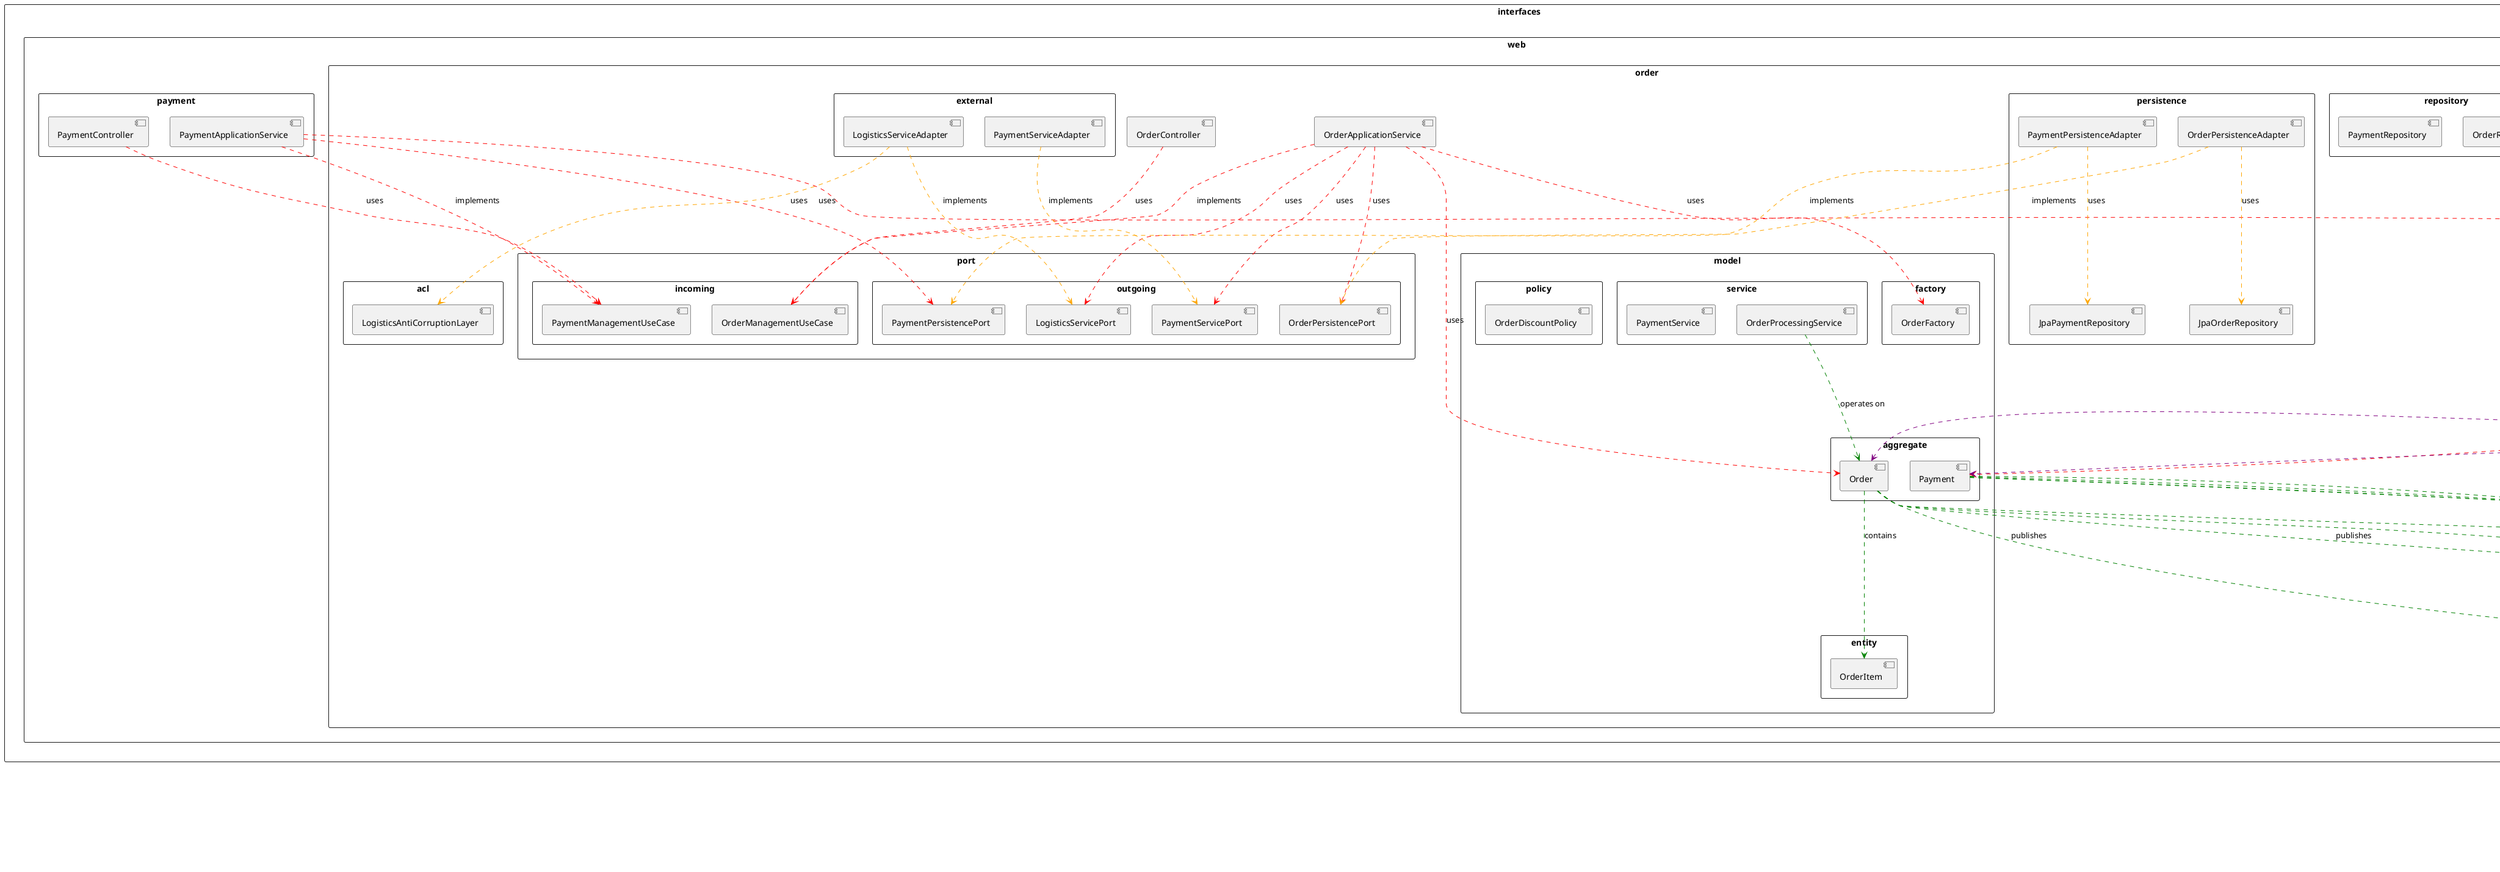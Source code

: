 @startuml 訂單系統套件圖
skinparam packageStyle rectangle

package "interfaces" as Interface {
    package "web" {
        package "order" {
            [OrderController]
            package "dto" {
                [CreateOrderRequest]
                [AddOrderItemRequest]
                [OrderResponse]
            }
        }
        package "payment" {
            [PaymentController]
            package "dto" {
                [PaymentRequest]
                [PaymentResponse]
            }
        }
    }
}

package "application" as Application {
    package "order" {
        [OrderApplicationService]
        package "dto" {
            [CreateOrderCommand]
            [AddOrderItemCommand]
            [OrderResponse]
        }
        package "port" {
            package "incoming" {
                [OrderManagementUseCase]
            }
            package "outgoing" {
                [OrderPersistencePort]
                [PaymentServicePort]
                [LogisticsServicePort]
            }
        }
    }
    package "payment" {
        [PaymentApplicationService]
        package "port" {
            package "incoming" {
                [PaymentManagementUseCase]
            }
            package "outgoing" {
                [PaymentPersistencePort]
            }
        }
    }
}

package "domain" as Domain {
    package "common" {
        package "annotations" {
            [AggregateRoot]
            [Entity]
            [ValueObject]
        }
        package "events" {
            [DomainEvent]
            [DomainEventPublisher]
        }
        package "valueobject" {
            [Money]
            [OrderId]
            [OrderStatus]
            [PaymentStatus]
        }
    }
    
    package "order" {
        package "model" {
            package "aggregate" {
                [Order]
            }
            package "entity" {
                [OrderItem]
            }
            package "events" {
                [OrderCreatedEvent]
                [OrderItemAddedEvent]
            }
            package "factory" {
                [OrderFactory]
            }
            package "service" {
                [OrderProcessingService]
            }
            package "policy" {
                [OrderDiscountPolicy]
            }
        }
        package "repository" {
            [OrderRepository]
        }
    }
    
    package "payment" {
        package "model" {
            package "aggregate" {
                [Payment]
            }
            package "events" {
                [PaymentCompletedEvent]
                [PaymentFailedEvent]
            }
            package "service" {
                [PaymentService]
            }
        }
        package "repository" {
            [PaymentRepository]
        }
    }
}

package "infrastructure" as Infrastructure {
    package "config" {
        [OrderConfig]
        [OrderProperties]
    }
    
    package "order" {
        package "persistence" {
            [OrderPersistenceAdapter]
            [JpaOrderRepository]
        }
        package "external" {
            [LogisticsServiceAdapter]
            [PaymentServiceAdapter]
        }
        package "acl" {
            [LogisticsAntiCorruptionLayer]
        }
    }
    
    package "payment" {
        package "persistence" {
            [PaymentPersistenceAdapter]
            [JpaPaymentRepository]
        }
    }
    
    package "saga" {
        [OrderProcessingSaga]
        [SagaDefinition]
    }
}

' 層級間依賴關係
Interface .[#blue]..> Application : uses
Application .[#blue]..> Domain : uses
Infrastructure .[#blue]..> Application : implements ports
Infrastructure .[#blue]..> Domain : implements repositories

' 模組內部依賴
OrderController .[#red]..> OrderManagementUseCase : uses
OrderApplicationService .[#red]..> OrderManagementUseCase : implements
OrderApplicationService .[#red]..> OrderPersistencePort : uses
OrderApplicationService .[#red]..> PaymentServicePort : uses
OrderApplicationService .[#red]..> LogisticsServicePort : uses
OrderApplicationService .[#red]..> Order : uses
OrderApplicationService .[#red]..> OrderFactory : uses

PaymentController .[#red]..> PaymentManagementUseCase : uses
PaymentApplicationService .[#red]..> PaymentManagementUseCase : implements
PaymentApplicationService .[#red]..> PaymentPersistencePort : uses
PaymentApplicationService .[#red]..> Payment : uses

Order .[#green]..> OrderItem : contains
Order .[#green]..> Money : uses
Order .[#green]..> OrderStatus : uses
Order .[#green]..> OrderCreatedEvent : publishes
Order .[#green]..> OrderItemAddedEvent : publishes
OrderProcessingService .[#green]..> Order : operates on

Payment .[#green]..> Money : uses
Payment .[#green]..> PaymentStatus : uses
Payment .[#green]..> PaymentCompletedEvent : publishes
Payment .[#green]..> PaymentFailedEvent : publishes

OrderPersistenceAdapter .[#orange]..> OrderPersistencePort : implements
OrderPersistenceAdapter .[#orange]..> JpaOrderRepository : uses
PaymentPersistenceAdapter .[#orange]..> PaymentPersistencePort : implements
PaymentPersistenceAdapter .[#orange]..> JpaPaymentRepository : uses
LogisticsServiceAdapter .[#orange]..> LogisticsServicePort : implements
LogisticsServiceAdapter .[#orange]..> LogisticsAntiCorruptionLayer : uses
PaymentServiceAdapter .[#orange]..> PaymentServicePort : implements

OrderProcessingSaga .[#purple]..> Order : uses
OrderProcessingSaga .[#purple]..> Payment : uses

@enduml